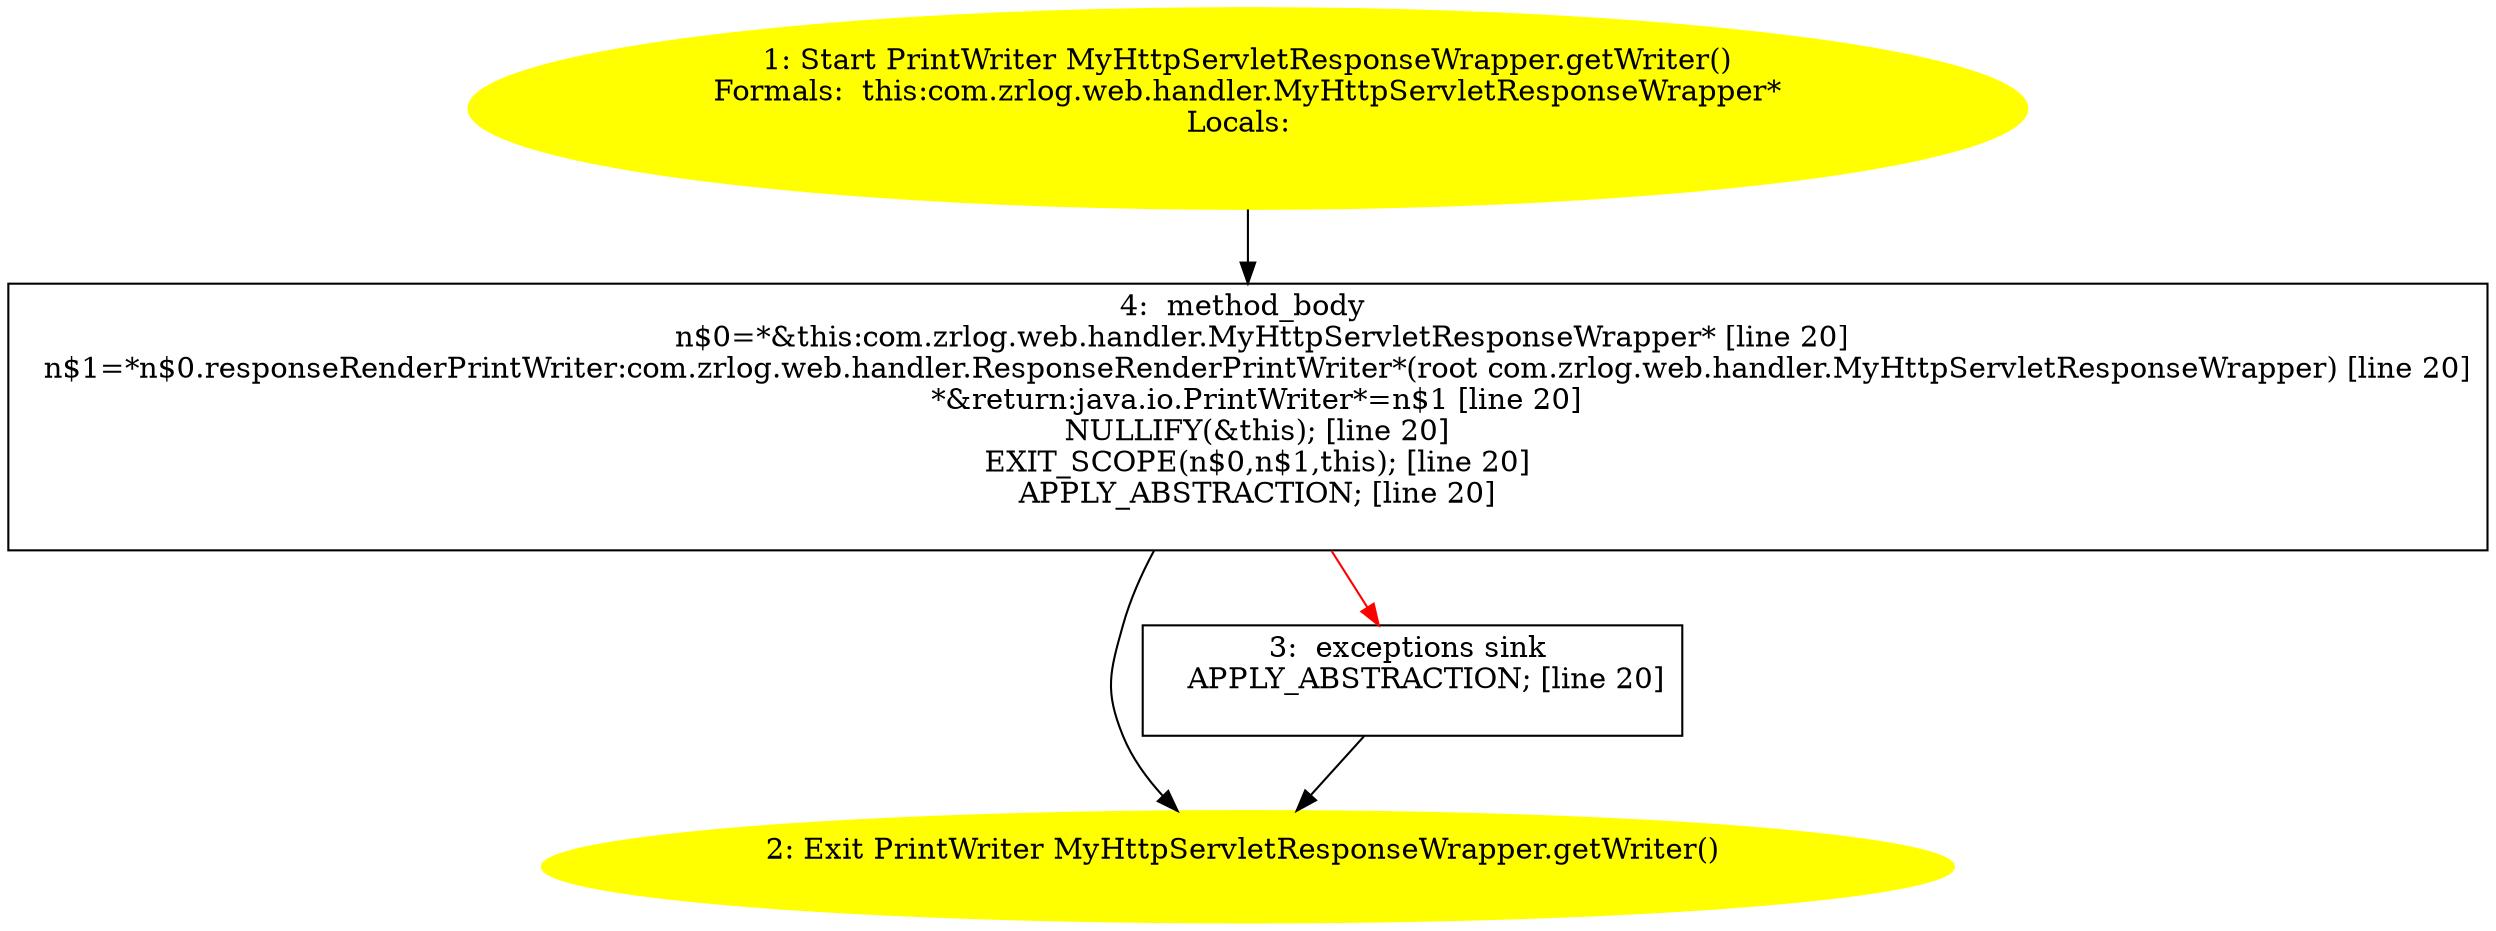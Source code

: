 /* @generated */
digraph cfg {
"com.zrlog.web.handler.MyHttpServletResponseWrapper.getWriter():java.io.PrintWriter.36d954ff142d91e720a16173cc7e93fe_1" [label="1: Start PrintWriter MyHttpServletResponseWrapper.getWriter()\nFormals:  this:com.zrlog.web.handler.MyHttpServletResponseWrapper*\nLocals:  \n  " color=yellow style=filled]
	

	 "com.zrlog.web.handler.MyHttpServletResponseWrapper.getWriter():java.io.PrintWriter.36d954ff142d91e720a16173cc7e93fe_1" -> "com.zrlog.web.handler.MyHttpServletResponseWrapper.getWriter():java.io.PrintWriter.36d954ff142d91e720a16173cc7e93fe_4" ;
"com.zrlog.web.handler.MyHttpServletResponseWrapper.getWriter():java.io.PrintWriter.36d954ff142d91e720a16173cc7e93fe_2" [label="2: Exit PrintWriter MyHttpServletResponseWrapper.getWriter() \n  " color=yellow style=filled]
	

"com.zrlog.web.handler.MyHttpServletResponseWrapper.getWriter():java.io.PrintWriter.36d954ff142d91e720a16173cc7e93fe_3" [label="3:  exceptions sink \n   APPLY_ABSTRACTION; [line 20]\n " shape="box"]
	

	 "com.zrlog.web.handler.MyHttpServletResponseWrapper.getWriter():java.io.PrintWriter.36d954ff142d91e720a16173cc7e93fe_3" -> "com.zrlog.web.handler.MyHttpServletResponseWrapper.getWriter():java.io.PrintWriter.36d954ff142d91e720a16173cc7e93fe_2" ;
"com.zrlog.web.handler.MyHttpServletResponseWrapper.getWriter():java.io.PrintWriter.36d954ff142d91e720a16173cc7e93fe_4" [label="4:  method_body \n   n$0=*&this:com.zrlog.web.handler.MyHttpServletResponseWrapper* [line 20]\n  n$1=*n$0.responseRenderPrintWriter:com.zrlog.web.handler.ResponseRenderPrintWriter*(root com.zrlog.web.handler.MyHttpServletResponseWrapper) [line 20]\n  *&return:java.io.PrintWriter*=n$1 [line 20]\n  NULLIFY(&this); [line 20]\n  EXIT_SCOPE(n$0,n$1,this); [line 20]\n  APPLY_ABSTRACTION; [line 20]\n " shape="box"]
	

	 "com.zrlog.web.handler.MyHttpServletResponseWrapper.getWriter():java.io.PrintWriter.36d954ff142d91e720a16173cc7e93fe_4" -> "com.zrlog.web.handler.MyHttpServletResponseWrapper.getWriter():java.io.PrintWriter.36d954ff142d91e720a16173cc7e93fe_2" ;
	 "com.zrlog.web.handler.MyHttpServletResponseWrapper.getWriter():java.io.PrintWriter.36d954ff142d91e720a16173cc7e93fe_4" -> "com.zrlog.web.handler.MyHttpServletResponseWrapper.getWriter():java.io.PrintWriter.36d954ff142d91e720a16173cc7e93fe_3" [color="red" ];
}
